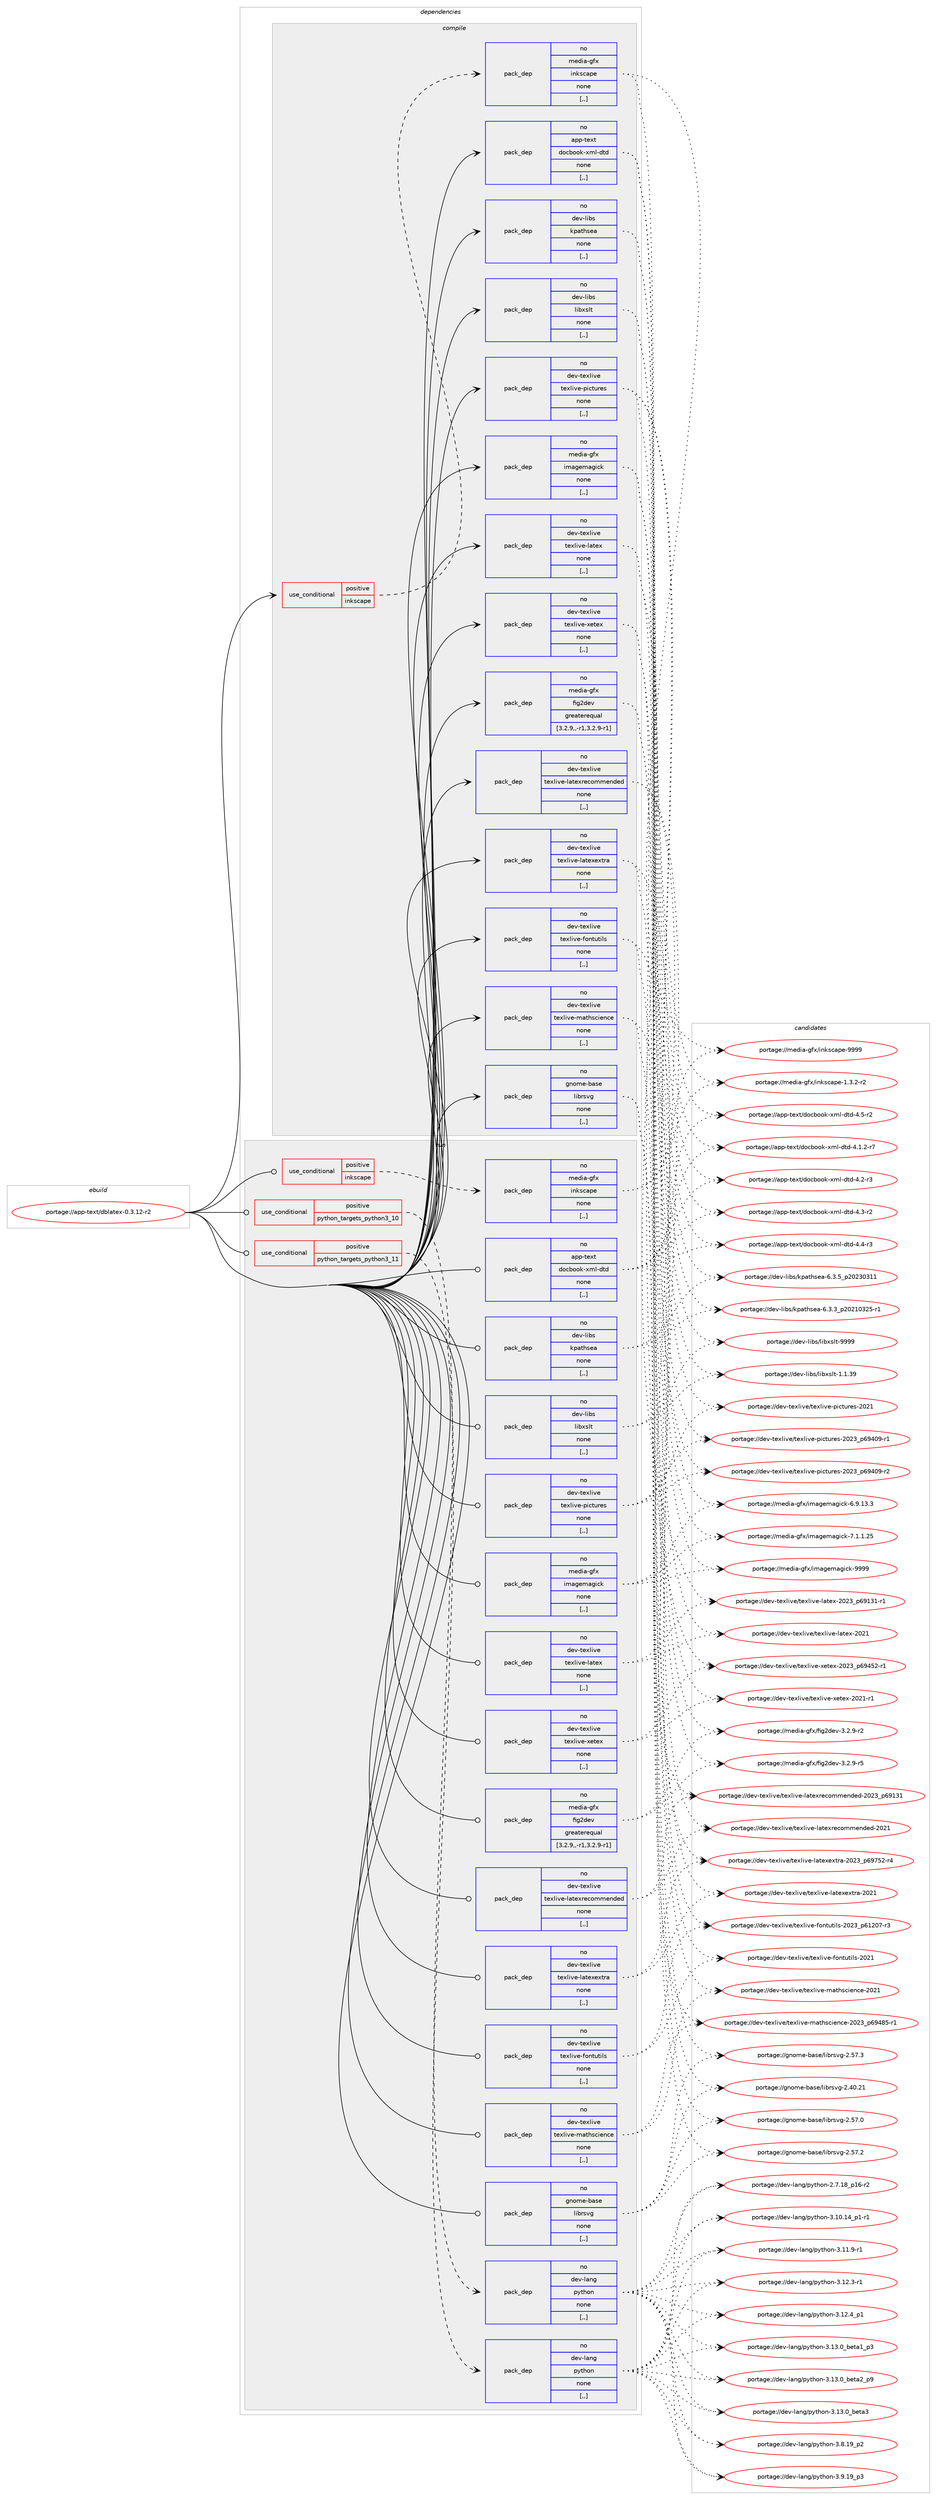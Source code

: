 digraph prolog {

# *************
# Graph options
# *************

newrank=true;
concentrate=true;
compound=true;
graph [rankdir=LR,fontname=Helvetica,fontsize=10,ranksep=1.5];#, ranksep=2.5, nodesep=0.2];
edge  [arrowhead=vee];
node  [fontname=Helvetica,fontsize=10];

# **********
# The ebuild
# **********

subgraph cluster_leftcol {
color=gray;
rank=same;
label=<<i>ebuild</i>>;
id [label="portage://app-text/dblatex-0.3.12-r2", color=red, width=4, href="../app-text/dblatex-0.3.12-r2.svg"];
}

# ****************
# The dependencies
# ****************

subgraph cluster_midcol {
color=gray;
label=<<i>dependencies</i>>;
subgraph cluster_compile {
fillcolor="#eeeeee";
style=filled;
label=<<i>compile</i>>;
subgraph cond14492 {
dependency53192 [label=<<TABLE BORDER="0" CELLBORDER="1" CELLSPACING="0" CELLPADDING="4"><TR><TD ROWSPAN="3" CELLPADDING="10">use_conditional</TD></TR><TR><TD>positive</TD></TR><TR><TD>inkscape</TD></TR></TABLE>>, shape=none, color=red];
subgraph pack38233 {
dependency53193 [label=<<TABLE BORDER="0" CELLBORDER="1" CELLSPACING="0" CELLPADDING="4" WIDTH="220"><TR><TD ROWSPAN="6" CELLPADDING="30">pack_dep</TD></TR><TR><TD WIDTH="110">no</TD></TR><TR><TD>media-gfx</TD></TR><TR><TD>inkscape</TD></TR><TR><TD>none</TD></TR><TR><TD>[,,]</TD></TR></TABLE>>, shape=none, color=blue];
}
dependency53192:e -> dependency53193:w [weight=20,style="dashed",arrowhead="vee"];
}
id:e -> dependency53192:w [weight=20,style="solid",arrowhead="vee"];
subgraph pack38234 {
dependency53194 [label=<<TABLE BORDER="0" CELLBORDER="1" CELLSPACING="0" CELLPADDING="4" WIDTH="220"><TR><TD ROWSPAN="6" CELLPADDING="30">pack_dep</TD></TR><TR><TD WIDTH="110">no</TD></TR><TR><TD>app-text</TD></TR><TR><TD>docbook-xml-dtd</TD></TR><TR><TD>none</TD></TR><TR><TD>[,,]</TD></TR></TABLE>>, shape=none, color=blue];
}
id:e -> dependency53194:w [weight=20,style="solid",arrowhead="vee"];
subgraph pack38235 {
dependency53195 [label=<<TABLE BORDER="0" CELLBORDER="1" CELLSPACING="0" CELLPADDING="4" WIDTH="220"><TR><TD ROWSPAN="6" CELLPADDING="30">pack_dep</TD></TR><TR><TD WIDTH="110">no</TD></TR><TR><TD>dev-libs</TD></TR><TR><TD>kpathsea</TD></TR><TR><TD>none</TD></TR><TR><TD>[,,]</TD></TR></TABLE>>, shape=none, color=blue];
}
id:e -> dependency53195:w [weight=20,style="solid",arrowhead="vee"];
subgraph pack38236 {
dependency53196 [label=<<TABLE BORDER="0" CELLBORDER="1" CELLSPACING="0" CELLPADDING="4" WIDTH="220"><TR><TD ROWSPAN="6" CELLPADDING="30">pack_dep</TD></TR><TR><TD WIDTH="110">no</TD></TR><TR><TD>dev-libs</TD></TR><TR><TD>libxslt</TD></TR><TR><TD>none</TD></TR><TR><TD>[,,]</TD></TR></TABLE>>, shape=none, color=blue];
}
id:e -> dependency53196:w [weight=20,style="solid",arrowhead="vee"];
subgraph pack38237 {
dependency53197 [label=<<TABLE BORDER="0" CELLBORDER="1" CELLSPACING="0" CELLPADDING="4" WIDTH="220"><TR><TD ROWSPAN="6" CELLPADDING="30">pack_dep</TD></TR><TR><TD WIDTH="110">no</TD></TR><TR><TD>dev-texlive</TD></TR><TR><TD>texlive-fontutils</TD></TR><TR><TD>none</TD></TR><TR><TD>[,,]</TD></TR></TABLE>>, shape=none, color=blue];
}
id:e -> dependency53197:w [weight=20,style="solid",arrowhead="vee"];
subgraph pack38238 {
dependency53198 [label=<<TABLE BORDER="0" CELLBORDER="1" CELLSPACING="0" CELLPADDING="4" WIDTH="220"><TR><TD ROWSPAN="6" CELLPADDING="30">pack_dep</TD></TR><TR><TD WIDTH="110">no</TD></TR><TR><TD>dev-texlive</TD></TR><TR><TD>texlive-latex</TD></TR><TR><TD>none</TD></TR><TR><TD>[,,]</TD></TR></TABLE>>, shape=none, color=blue];
}
id:e -> dependency53198:w [weight=20,style="solid",arrowhead="vee"];
subgraph pack38239 {
dependency53199 [label=<<TABLE BORDER="0" CELLBORDER="1" CELLSPACING="0" CELLPADDING="4" WIDTH="220"><TR><TD ROWSPAN="6" CELLPADDING="30">pack_dep</TD></TR><TR><TD WIDTH="110">no</TD></TR><TR><TD>dev-texlive</TD></TR><TR><TD>texlive-latexextra</TD></TR><TR><TD>none</TD></TR><TR><TD>[,,]</TD></TR></TABLE>>, shape=none, color=blue];
}
id:e -> dependency53199:w [weight=20,style="solid",arrowhead="vee"];
subgraph pack38240 {
dependency53200 [label=<<TABLE BORDER="0" CELLBORDER="1" CELLSPACING="0" CELLPADDING="4" WIDTH="220"><TR><TD ROWSPAN="6" CELLPADDING="30">pack_dep</TD></TR><TR><TD WIDTH="110">no</TD></TR><TR><TD>dev-texlive</TD></TR><TR><TD>texlive-latexrecommended</TD></TR><TR><TD>none</TD></TR><TR><TD>[,,]</TD></TR></TABLE>>, shape=none, color=blue];
}
id:e -> dependency53200:w [weight=20,style="solid",arrowhead="vee"];
subgraph pack38241 {
dependency53201 [label=<<TABLE BORDER="0" CELLBORDER="1" CELLSPACING="0" CELLPADDING="4" WIDTH="220"><TR><TD ROWSPAN="6" CELLPADDING="30">pack_dep</TD></TR><TR><TD WIDTH="110">no</TD></TR><TR><TD>dev-texlive</TD></TR><TR><TD>texlive-mathscience</TD></TR><TR><TD>none</TD></TR><TR><TD>[,,]</TD></TR></TABLE>>, shape=none, color=blue];
}
id:e -> dependency53201:w [weight=20,style="solid",arrowhead="vee"];
subgraph pack38242 {
dependency53202 [label=<<TABLE BORDER="0" CELLBORDER="1" CELLSPACING="0" CELLPADDING="4" WIDTH="220"><TR><TD ROWSPAN="6" CELLPADDING="30">pack_dep</TD></TR><TR><TD WIDTH="110">no</TD></TR><TR><TD>dev-texlive</TD></TR><TR><TD>texlive-pictures</TD></TR><TR><TD>none</TD></TR><TR><TD>[,,]</TD></TR></TABLE>>, shape=none, color=blue];
}
id:e -> dependency53202:w [weight=20,style="solid",arrowhead="vee"];
subgraph pack38243 {
dependency53203 [label=<<TABLE BORDER="0" CELLBORDER="1" CELLSPACING="0" CELLPADDING="4" WIDTH="220"><TR><TD ROWSPAN="6" CELLPADDING="30">pack_dep</TD></TR><TR><TD WIDTH="110">no</TD></TR><TR><TD>dev-texlive</TD></TR><TR><TD>texlive-xetex</TD></TR><TR><TD>none</TD></TR><TR><TD>[,,]</TD></TR></TABLE>>, shape=none, color=blue];
}
id:e -> dependency53203:w [weight=20,style="solid",arrowhead="vee"];
subgraph pack38244 {
dependency53204 [label=<<TABLE BORDER="0" CELLBORDER="1" CELLSPACING="0" CELLPADDING="4" WIDTH="220"><TR><TD ROWSPAN="6" CELLPADDING="30">pack_dep</TD></TR><TR><TD WIDTH="110">no</TD></TR><TR><TD>gnome-base</TD></TR><TR><TD>librsvg</TD></TR><TR><TD>none</TD></TR><TR><TD>[,,]</TD></TR></TABLE>>, shape=none, color=blue];
}
id:e -> dependency53204:w [weight=20,style="solid",arrowhead="vee"];
subgraph pack38245 {
dependency53205 [label=<<TABLE BORDER="0" CELLBORDER="1" CELLSPACING="0" CELLPADDING="4" WIDTH="220"><TR><TD ROWSPAN="6" CELLPADDING="30">pack_dep</TD></TR><TR><TD WIDTH="110">no</TD></TR><TR><TD>media-gfx</TD></TR><TR><TD>fig2dev</TD></TR><TR><TD>greaterequal</TD></TR><TR><TD>[3.2.9,,-r1,3.2.9-r1]</TD></TR></TABLE>>, shape=none, color=blue];
}
id:e -> dependency53205:w [weight=20,style="solid",arrowhead="vee"];
subgraph pack38246 {
dependency53206 [label=<<TABLE BORDER="0" CELLBORDER="1" CELLSPACING="0" CELLPADDING="4" WIDTH="220"><TR><TD ROWSPAN="6" CELLPADDING="30">pack_dep</TD></TR><TR><TD WIDTH="110">no</TD></TR><TR><TD>media-gfx</TD></TR><TR><TD>imagemagick</TD></TR><TR><TD>none</TD></TR><TR><TD>[,,]</TD></TR></TABLE>>, shape=none, color=blue];
}
id:e -> dependency53206:w [weight=20,style="solid",arrowhead="vee"];
}
subgraph cluster_compileandrun {
fillcolor="#eeeeee";
style=filled;
label=<<i>compile and run</i>>;
}
subgraph cluster_run {
fillcolor="#eeeeee";
style=filled;
label=<<i>run</i>>;
subgraph cond14493 {
dependency53207 [label=<<TABLE BORDER="0" CELLBORDER="1" CELLSPACING="0" CELLPADDING="4"><TR><TD ROWSPAN="3" CELLPADDING="10">use_conditional</TD></TR><TR><TD>positive</TD></TR><TR><TD>inkscape</TD></TR></TABLE>>, shape=none, color=red];
subgraph pack38247 {
dependency53208 [label=<<TABLE BORDER="0" CELLBORDER="1" CELLSPACING="0" CELLPADDING="4" WIDTH="220"><TR><TD ROWSPAN="6" CELLPADDING="30">pack_dep</TD></TR><TR><TD WIDTH="110">no</TD></TR><TR><TD>media-gfx</TD></TR><TR><TD>inkscape</TD></TR><TR><TD>none</TD></TR><TR><TD>[,,]</TD></TR></TABLE>>, shape=none, color=blue];
}
dependency53207:e -> dependency53208:w [weight=20,style="dashed",arrowhead="vee"];
}
id:e -> dependency53207:w [weight=20,style="solid",arrowhead="odot"];
subgraph cond14494 {
dependency53209 [label=<<TABLE BORDER="0" CELLBORDER="1" CELLSPACING="0" CELLPADDING="4"><TR><TD ROWSPAN="3" CELLPADDING="10">use_conditional</TD></TR><TR><TD>positive</TD></TR><TR><TD>python_targets_python3_10</TD></TR></TABLE>>, shape=none, color=red];
subgraph pack38248 {
dependency53210 [label=<<TABLE BORDER="0" CELLBORDER="1" CELLSPACING="0" CELLPADDING="4" WIDTH="220"><TR><TD ROWSPAN="6" CELLPADDING="30">pack_dep</TD></TR><TR><TD WIDTH="110">no</TD></TR><TR><TD>dev-lang</TD></TR><TR><TD>python</TD></TR><TR><TD>none</TD></TR><TR><TD>[,,]</TD></TR></TABLE>>, shape=none, color=blue];
}
dependency53209:e -> dependency53210:w [weight=20,style="dashed",arrowhead="vee"];
}
id:e -> dependency53209:w [weight=20,style="solid",arrowhead="odot"];
subgraph cond14495 {
dependency53211 [label=<<TABLE BORDER="0" CELLBORDER="1" CELLSPACING="0" CELLPADDING="4"><TR><TD ROWSPAN="3" CELLPADDING="10">use_conditional</TD></TR><TR><TD>positive</TD></TR><TR><TD>python_targets_python3_11</TD></TR></TABLE>>, shape=none, color=red];
subgraph pack38249 {
dependency53212 [label=<<TABLE BORDER="0" CELLBORDER="1" CELLSPACING="0" CELLPADDING="4" WIDTH="220"><TR><TD ROWSPAN="6" CELLPADDING="30">pack_dep</TD></TR><TR><TD WIDTH="110">no</TD></TR><TR><TD>dev-lang</TD></TR><TR><TD>python</TD></TR><TR><TD>none</TD></TR><TR><TD>[,,]</TD></TR></TABLE>>, shape=none, color=blue];
}
dependency53211:e -> dependency53212:w [weight=20,style="dashed",arrowhead="vee"];
}
id:e -> dependency53211:w [weight=20,style="solid",arrowhead="odot"];
subgraph pack38250 {
dependency53213 [label=<<TABLE BORDER="0" CELLBORDER="1" CELLSPACING="0" CELLPADDING="4" WIDTH="220"><TR><TD ROWSPAN="6" CELLPADDING="30">pack_dep</TD></TR><TR><TD WIDTH="110">no</TD></TR><TR><TD>app-text</TD></TR><TR><TD>docbook-xml-dtd</TD></TR><TR><TD>none</TD></TR><TR><TD>[,,]</TD></TR></TABLE>>, shape=none, color=blue];
}
id:e -> dependency53213:w [weight=20,style="solid",arrowhead="odot"];
subgraph pack38251 {
dependency53214 [label=<<TABLE BORDER="0" CELLBORDER="1" CELLSPACING="0" CELLPADDING="4" WIDTH="220"><TR><TD ROWSPAN="6" CELLPADDING="30">pack_dep</TD></TR><TR><TD WIDTH="110">no</TD></TR><TR><TD>dev-libs</TD></TR><TR><TD>kpathsea</TD></TR><TR><TD>none</TD></TR><TR><TD>[,,]</TD></TR></TABLE>>, shape=none, color=blue];
}
id:e -> dependency53214:w [weight=20,style="solid",arrowhead="odot"];
subgraph pack38252 {
dependency53215 [label=<<TABLE BORDER="0" CELLBORDER="1" CELLSPACING="0" CELLPADDING="4" WIDTH="220"><TR><TD ROWSPAN="6" CELLPADDING="30">pack_dep</TD></TR><TR><TD WIDTH="110">no</TD></TR><TR><TD>dev-libs</TD></TR><TR><TD>libxslt</TD></TR><TR><TD>none</TD></TR><TR><TD>[,,]</TD></TR></TABLE>>, shape=none, color=blue];
}
id:e -> dependency53215:w [weight=20,style="solid",arrowhead="odot"];
subgraph pack38253 {
dependency53216 [label=<<TABLE BORDER="0" CELLBORDER="1" CELLSPACING="0" CELLPADDING="4" WIDTH="220"><TR><TD ROWSPAN="6" CELLPADDING="30">pack_dep</TD></TR><TR><TD WIDTH="110">no</TD></TR><TR><TD>dev-texlive</TD></TR><TR><TD>texlive-fontutils</TD></TR><TR><TD>none</TD></TR><TR><TD>[,,]</TD></TR></TABLE>>, shape=none, color=blue];
}
id:e -> dependency53216:w [weight=20,style="solid",arrowhead="odot"];
subgraph pack38254 {
dependency53217 [label=<<TABLE BORDER="0" CELLBORDER="1" CELLSPACING="0" CELLPADDING="4" WIDTH="220"><TR><TD ROWSPAN="6" CELLPADDING="30">pack_dep</TD></TR><TR><TD WIDTH="110">no</TD></TR><TR><TD>dev-texlive</TD></TR><TR><TD>texlive-latex</TD></TR><TR><TD>none</TD></TR><TR><TD>[,,]</TD></TR></TABLE>>, shape=none, color=blue];
}
id:e -> dependency53217:w [weight=20,style="solid",arrowhead="odot"];
subgraph pack38255 {
dependency53218 [label=<<TABLE BORDER="0" CELLBORDER="1" CELLSPACING="0" CELLPADDING="4" WIDTH="220"><TR><TD ROWSPAN="6" CELLPADDING="30">pack_dep</TD></TR><TR><TD WIDTH="110">no</TD></TR><TR><TD>dev-texlive</TD></TR><TR><TD>texlive-latexextra</TD></TR><TR><TD>none</TD></TR><TR><TD>[,,]</TD></TR></TABLE>>, shape=none, color=blue];
}
id:e -> dependency53218:w [weight=20,style="solid",arrowhead="odot"];
subgraph pack38256 {
dependency53219 [label=<<TABLE BORDER="0" CELLBORDER="1" CELLSPACING="0" CELLPADDING="4" WIDTH="220"><TR><TD ROWSPAN="6" CELLPADDING="30">pack_dep</TD></TR><TR><TD WIDTH="110">no</TD></TR><TR><TD>dev-texlive</TD></TR><TR><TD>texlive-latexrecommended</TD></TR><TR><TD>none</TD></TR><TR><TD>[,,]</TD></TR></TABLE>>, shape=none, color=blue];
}
id:e -> dependency53219:w [weight=20,style="solid",arrowhead="odot"];
subgraph pack38257 {
dependency53220 [label=<<TABLE BORDER="0" CELLBORDER="1" CELLSPACING="0" CELLPADDING="4" WIDTH="220"><TR><TD ROWSPAN="6" CELLPADDING="30">pack_dep</TD></TR><TR><TD WIDTH="110">no</TD></TR><TR><TD>dev-texlive</TD></TR><TR><TD>texlive-mathscience</TD></TR><TR><TD>none</TD></TR><TR><TD>[,,]</TD></TR></TABLE>>, shape=none, color=blue];
}
id:e -> dependency53220:w [weight=20,style="solid",arrowhead="odot"];
subgraph pack38258 {
dependency53221 [label=<<TABLE BORDER="0" CELLBORDER="1" CELLSPACING="0" CELLPADDING="4" WIDTH="220"><TR><TD ROWSPAN="6" CELLPADDING="30">pack_dep</TD></TR><TR><TD WIDTH="110">no</TD></TR><TR><TD>dev-texlive</TD></TR><TR><TD>texlive-pictures</TD></TR><TR><TD>none</TD></TR><TR><TD>[,,]</TD></TR></TABLE>>, shape=none, color=blue];
}
id:e -> dependency53221:w [weight=20,style="solid",arrowhead="odot"];
subgraph pack38259 {
dependency53222 [label=<<TABLE BORDER="0" CELLBORDER="1" CELLSPACING="0" CELLPADDING="4" WIDTH="220"><TR><TD ROWSPAN="6" CELLPADDING="30">pack_dep</TD></TR><TR><TD WIDTH="110">no</TD></TR><TR><TD>dev-texlive</TD></TR><TR><TD>texlive-xetex</TD></TR><TR><TD>none</TD></TR><TR><TD>[,,]</TD></TR></TABLE>>, shape=none, color=blue];
}
id:e -> dependency53222:w [weight=20,style="solid",arrowhead="odot"];
subgraph pack38260 {
dependency53223 [label=<<TABLE BORDER="0" CELLBORDER="1" CELLSPACING="0" CELLPADDING="4" WIDTH="220"><TR><TD ROWSPAN="6" CELLPADDING="30">pack_dep</TD></TR><TR><TD WIDTH="110">no</TD></TR><TR><TD>gnome-base</TD></TR><TR><TD>librsvg</TD></TR><TR><TD>none</TD></TR><TR><TD>[,,]</TD></TR></TABLE>>, shape=none, color=blue];
}
id:e -> dependency53223:w [weight=20,style="solid",arrowhead="odot"];
subgraph pack38261 {
dependency53224 [label=<<TABLE BORDER="0" CELLBORDER="1" CELLSPACING="0" CELLPADDING="4" WIDTH="220"><TR><TD ROWSPAN="6" CELLPADDING="30">pack_dep</TD></TR><TR><TD WIDTH="110">no</TD></TR><TR><TD>media-gfx</TD></TR><TR><TD>fig2dev</TD></TR><TR><TD>greaterequal</TD></TR><TR><TD>[3.2.9,,-r1,3.2.9-r1]</TD></TR></TABLE>>, shape=none, color=blue];
}
id:e -> dependency53224:w [weight=20,style="solid",arrowhead="odot"];
subgraph pack38262 {
dependency53225 [label=<<TABLE BORDER="0" CELLBORDER="1" CELLSPACING="0" CELLPADDING="4" WIDTH="220"><TR><TD ROWSPAN="6" CELLPADDING="30">pack_dep</TD></TR><TR><TD WIDTH="110">no</TD></TR><TR><TD>media-gfx</TD></TR><TR><TD>imagemagick</TD></TR><TR><TD>none</TD></TR><TR><TD>[,,]</TD></TR></TABLE>>, shape=none, color=blue];
}
id:e -> dependency53225:w [weight=20,style="solid",arrowhead="odot"];
}
}

# **************
# The candidates
# **************

subgraph cluster_choices {
rank=same;
color=gray;
label=<<i>candidates</i>>;

subgraph choice38233 {
color=black;
nodesep=1;
choice10910110010597451031021204710511010711599971121014549465146504511450 [label="portage://media-gfx/inkscape-1.3.2-r2", color=red, width=4,href="../media-gfx/inkscape-1.3.2-r2.svg"];
choice10910110010597451031021204710511010711599971121014557575757 [label="portage://media-gfx/inkscape-9999", color=red, width=4,href="../media-gfx/inkscape-9999.svg"];
dependency53193:e -> choice10910110010597451031021204710511010711599971121014549465146504511450:w [style=dotted,weight="100"];
dependency53193:e -> choice10910110010597451031021204710511010711599971121014557575757:w [style=dotted,weight="100"];
}
subgraph choice38234 {
color=black;
nodesep=1;
choice971121124511610112011647100111999811111110745120109108451001161004552464946504511455 [label="portage://app-text/docbook-xml-dtd-4.1.2-r7", color=red, width=4,href="../app-text/docbook-xml-dtd-4.1.2-r7.svg"];
choice97112112451161011201164710011199981111111074512010910845100116100455246504511451 [label="portage://app-text/docbook-xml-dtd-4.2-r3", color=red, width=4,href="../app-text/docbook-xml-dtd-4.2-r3.svg"];
choice97112112451161011201164710011199981111111074512010910845100116100455246514511450 [label="portage://app-text/docbook-xml-dtd-4.3-r2", color=red, width=4,href="../app-text/docbook-xml-dtd-4.3-r2.svg"];
choice97112112451161011201164710011199981111111074512010910845100116100455246524511451 [label="portage://app-text/docbook-xml-dtd-4.4-r3", color=red, width=4,href="../app-text/docbook-xml-dtd-4.4-r3.svg"];
choice97112112451161011201164710011199981111111074512010910845100116100455246534511450 [label="portage://app-text/docbook-xml-dtd-4.5-r2", color=red, width=4,href="../app-text/docbook-xml-dtd-4.5-r2.svg"];
dependency53194:e -> choice971121124511610112011647100111999811111110745120109108451001161004552464946504511455:w [style=dotted,weight="100"];
dependency53194:e -> choice97112112451161011201164710011199981111111074512010910845100116100455246504511451:w [style=dotted,weight="100"];
dependency53194:e -> choice97112112451161011201164710011199981111111074512010910845100116100455246514511450:w [style=dotted,weight="100"];
dependency53194:e -> choice97112112451161011201164710011199981111111074512010910845100116100455246524511451:w [style=dotted,weight="100"];
dependency53194:e -> choice97112112451161011201164710011199981111111074512010910845100116100455246534511450:w [style=dotted,weight="100"];
}
subgraph choice38235 {
color=black;
nodesep=1;
choice10010111845108105981154710711297116104115101974554465146519511250485049485150534511449 [label="portage://dev-libs/kpathsea-6.3.3_p20210325-r1", color=red, width=4,href="../dev-libs/kpathsea-6.3.3_p20210325-r1.svg"];
choice1001011184510810598115471071129711610411510197455446514653951125048505148514949 [label="portage://dev-libs/kpathsea-6.3.5_p20230311", color=red, width=4,href="../dev-libs/kpathsea-6.3.5_p20230311.svg"];
dependency53195:e -> choice10010111845108105981154710711297116104115101974554465146519511250485049485150534511449:w [style=dotted,weight="100"];
dependency53195:e -> choice1001011184510810598115471071129711610411510197455446514653951125048505148514949:w [style=dotted,weight="100"];
}
subgraph choice38236 {
color=black;
nodesep=1;
choice1001011184510810598115471081059812011510811645494649465157 [label="portage://dev-libs/libxslt-1.1.39", color=red, width=4,href="../dev-libs/libxslt-1.1.39.svg"];
choice100101118451081059811547108105981201151081164557575757 [label="portage://dev-libs/libxslt-9999", color=red, width=4,href="../dev-libs/libxslt-9999.svg"];
dependency53196:e -> choice1001011184510810598115471081059812011510811645494649465157:w [style=dotted,weight="100"];
dependency53196:e -> choice100101118451081059811547108105981201151081164557575757:w [style=dotted,weight="100"];
}
subgraph choice38237 {
color=black;
nodesep=1;
choice1001011184511610112010810511810147116101120108105118101451021111101161171161051081154550485049 [label="portage://dev-texlive/texlive-fontutils-2021", color=red, width=4,href="../dev-texlive/texlive-fontutils-2021.svg"];
choice10010111845116101120108105118101471161011201081051181014510211111011611711610510811545504850519511254495048554511451 [label="portage://dev-texlive/texlive-fontutils-2023_p61207-r3", color=red, width=4,href="../dev-texlive/texlive-fontutils-2023_p61207-r3.svg"];
dependency53197:e -> choice1001011184511610112010810511810147116101120108105118101451021111101161171161051081154550485049:w [style=dotted,weight="100"];
dependency53197:e -> choice10010111845116101120108105118101471161011201081051181014510211111011611711610510811545504850519511254495048554511451:w [style=dotted,weight="100"];
}
subgraph choice38238 {
color=black;
nodesep=1;
choice100101118451161011201081051181014711610112010810511810145108971161011204550485049 [label="portage://dev-texlive/texlive-latex-2021", color=red, width=4,href="../dev-texlive/texlive-latex-2021.svg"];
choice1001011184511610112010810511810147116101120108105118101451089711610112045504850519511254574951494511449 [label="portage://dev-texlive/texlive-latex-2023_p69131-r1", color=red, width=4,href="../dev-texlive/texlive-latex-2023_p69131-r1.svg"];
dependency53198:e -> choice100101118451161011201081051181014711610112010810511810145108971161011204550485049:w [style=dotted,weight="100"];
dependency53198:e -> choice1001011184511610112010810511810147116101120108105118101451089711610112045504850519511254574951494511449:w [style=dotted,weight="100"];
}
subgraph choice38239 {
color=black;
nodesep=1;
choice10010111845116101120108105118101471161011201081051181014510897116101120101120116114974550485049 [label="portage://dev-texlive/texlive-latexextra-2021", color=red, width=4,href="../dev-texlive/texlive-latexextra-2021.svg"];
choice100101118451161011201081051181014711610112010810511810145108971161011201011201161149745504850519511254575553504511452 [label="portage://dev-texlive/texlive-latexextra-2023_p69752-r4", color=red, width=4,href="../dev-texlive/texlive-latexextra-2023_p69752-r4.svg"];
dependency53199:e -> choice10010111845116101120108105118101471161011201081051181014510897116101120101120116114974550485049:w [style=dotted,weight="100"];
dependency53199:e -> choice100101118451161011201081051181014711610112010810511810145108971161011201011201161149745504850519511254575553504511452:w [style=dotted,weight="100"];
}
subgraph choice38240 {
color=black;
nodesep=1;
choice10010111845116101120108105118101471161011201081051181014510897116101120114101991111091091011101001011004550485049 [label="portage://dev-texlive/texlive-latexrecommended-2021", color=red, width=4,href="../dev-texlive/texlive-latexrecommended-2021.svg"];
choice10010111845116101120108105118101471161011201081051181014510897116101120114101991111091091011101001011004550485051951125457495149 [label="portage://dev-texlive/texlive-latexrecommended-2023_p69131", color=red, width=4,href="../dev-texlive/texlive-latexrecommended-2023_p69131.svg"];
dependency53200:e -> choice10010111845116101120108105118101471161011201081051181014510897116101120114101991111091091011101001011004550485049:w [style=dotted,weight="100"];
dependency53200:e -> choice10010111845116101120108105118101471161011201081051181014510897116101120114101991111091091011101001011004550485051951125457495149:w [style=dotted,weight="100"];
}
subgraph choice38241 {
color=black;
nodesep=1;
choice1001011184511610112010810511810147116101120108105118101451099711610411599105101110991014550485049 [label="portage://dev-texlive/texlive-mathscience-2021", color=red, width=4,href="../dev-texlive/texlive-mathscience-2021.svg"];
choice10010111845116101120108105118101471161011201081051181014510997116104115991051011109910145504850519511254575256534511449 [label="portage://dev-texlive/texlive-mathscience-2023_p69485-r1", color=red, width=4,href="../dev-texlive/texlive-mathscience-2023_p69485-r1.svg"];
dependency53201:e -> choice1001011184511610112010810511810147116101120108105118101451099711610411599105101110991014550485049:w [style=dotted,weight="100"];
dependency53201:e -> choice10010111845116101120108105118101471161011201081051181014510997116104115991051011109910145504850519511254575256534511449:w [style=dotted,weight="100"];
}
subgraph choice38242 {
color=black;
nodesep=1;
choice100101118451161011201081051181014711610112010810511810145112105991161171141011154550485049 [label="portage://dev-texlive/texlive-pictures-2021", color=red, width=4,href="../dev-texlive/texlive-pictures-2021.svg"];
choice1001011184511610112010810511810147116101120108105118101451121059911611711410111545504850519511254575248574511449 [label="portage://dev-texlive/texlive-pictures-2023_p69409-r1", color=red, width=4,href="../dev-texlive/texlive-pictures-2023_p69409-r1.svg"];
choice1001011184511610112010810511810147116101120108105118101451121059911611711410111545504850519511254575248574511450 [label="portage://dev-texlive/texlive-pictures-2023_p69409-r2", color=red, width=4,href="../dev-texlive/texlive-pictures-2023_p69409-r2.svg"];
dependency53202:e -> choice100101118451161011201081051181014711610112010810511810145112105991161171141011154550485049:w [style=dotted,weight="100"];
dependency53202:e -> choice1001011184511610112010810511810147116101120108105118101451121059911611711410111545504850519511254575248574511449:w [style=dotted,weight="100"];
dependency53202:e -> choice1001011184511610112010810511810147116101120108105118101451121059911611711410111545504850519511254575248574511450:w [style=dotted,weight="100"];
}
subgraph choice38243 {
color=black;
nodesep=1;
choice10010111845116101120108105118101471161011201081051181014512010111610112045504850494511449 [label="portage://dev-texlive/texlive-xetex-2021-r1", color=red, width=4,href="../dev-texlive/texlive-xetex-2021-r1.svg"];
choice10010111845116101120108105118101471161011201081051181014512010111610112045504850519511254575253504511449 [label="portage://dev-texlive/texlive-xetex-2023_p69452-r1", color=red, width=4,href="../dev-texlive/texlive-xetex-2023_p69452-r1.svg"];
dependency53203:e -> choice10010111845116101120108105118101471161011201081051181014512010111610112045504850494511449:w [style=dotted,weight="100"];
dependency53203:e -> choice10010111845116101120108105118101471161011201081051181014512010111610112045504850519511254575253504511449:w [style=dotted,weight="100"];
}
subgraph choice38244 {
color=black;
nodesep=1;
choice10311011110910145989711510147108105981141151181034550465248465049 [label="portage://gnome-base/librsvg-2.40.21", color=red, width=4,href="../gnome-base/librsvg-2.40.21.svg"];
choice103110111109101459897115101471081059811411511810345504653554648 [label="portage://gnome-base/librsvg-2.57.0", color=red, width=4,href="../gnome-base/librsvg-2.57.0.svg"];
choice103110111109101459897115101471081059811411511810345504653554650 [label="portage://gnome-base/librsvg-2.57.2", color=red, width=4,href="../gnome-base/librsvg-2.57.2.svg"];
choice103110111109101459897115101471081059811411511810345504653554651 [label="portage://gnome-base/librsvg-2.57.3", color=red, width=4,href="../gnome-base/librsvg-2.57.3.svg"];
dependency53204:e -> choice10311011110910145989711510147108105981141151181034550465248465049:w [style=dotted,weight="100"];
dependency53204:e -> choice103110111109101459897115101471081059811411511810345504653554648:w [style=dotted,weight="100"];
dependency53204:e -> choice103110111109101459897115101471081059811411511810345504653554650:w [style=dotted,weight="100"];
dependency53204:e -> choice103110111109101459897115101471081059811411511810345504653554651:w [style=dotted,weight="100"];
}
subgraph choice38245 {
color=black;
nodesep=1;
choice109101100105974510310212047102105103501001011184551465046574511450 [label="portage://media-gfx/fig2dev-3.2.9-r2", color=red, width=4,href="../media-gfx/fig2dev-3.2.9-r2.svg"];
choice109101100105974510310212047102105103501001011184551465046574511453 [label="portage://media-gfx/fig2dev-3.2.9-r5", color=red, width=4,href="../media-gfx/fig2dev-3.2.9-r5.svg"];
dependency53205:e -> choice109101100105974510310212047102105103501001011184551465046574511450:w [style=dotted,weight="100"];
dependency53205:e -> choice109101100105974510310212047102105103501001011184551465046574511453:w [style=dotted,weight="100"];
}
subgraph choice38246 {
color=black;
nodesep=1;
choice109101100105974510310212047105109971031011099710310599107455446574649514651 [label="portage://media-gfx/imagemagick-6.9.13.3", color=red, width=4,href="../media-gfx/imagemagick-6.9.13.3.svg"];
choice109101100105974510310212047105109971031011099710310599107455546494649465053 [label="portage://media-gfx/imagemagick-7.1.1.25", color=red, width=4,href="../media-gfx/imagemagick-7.1.1.25.svg"];
choice1091011001059745103102120471051099710310110997103105991074557575757 [label="portage://media-gfx/imagemagick-9999", color=red, width=4,href="../media-gfx/imagemagick-9999.svg"];
dependency53206:e -> choice109101100105974510310212047105109971031011099710310599107455446574649514651:w [style=dotted,weight="100"];
dependency53206:e -> choice109101100105974510310212047105109971031011099710310599107455546494649465053:w [style=dotted,weight="100"];
dependency53206:e -> choice1091011001059745103102120471051099710310110997103105991074557575757:w [style=dotted,weight="100"];
}
subgraph choice38247 {
color=black;
nodesep=1;
choice10910110010597451031021204710511010711599971121014549465146504511450 [label="portage://media-gfx/inkscape-1.3.2-r2", color=red, width=4,href="../media-gfx/inkscape-1.3.2-r2.svg"];
choice10910110010597451031021204710511010711599971121014557575757 [label="portage://media-gfx/inkscape-9999", color=red, width=4,href="../media-gfx/inkscape-9999.svg"];
dependency53208:e -> choice10910110010597451031021204710511010711599971121014549465146504511450:w [style=dotted,weight="100"];
dependency53208:e -> choice10910110010597451031021204710511010711599971121014557575757:w [style=dotted,weight="100"];
}
subgraph choice38248 {
color=black;
nodesep=1;
choice100101118451089711010347112121116104111110455046554649569511249544511450 [label="portage://dev-lang/python-2.7.18_p16-r2", color=red, width=4,href="../dev-lang/python-2.7.18_p16-r2.svg"];
choice100101118451089711010347112121116104111110455146494846495295112494511449 [label="portage://dev-lang/python-3.10.14_p1-r1", color=red, width=4,href="../dev-lang/python-3.10.14_p1-r1.svg"];
choice100101118451089711010347112121116104111110455146494946574511449 [label="portage://dev-lang/python-3.11.9-r1", color=red, width=4,href="../dev-lang/python-3.11.9-r1.svg"];
choice100101118451089711010347112121116104111110455146495046514511449 [label="portage://dev-lang/python-3.12.3-r1", color=red, width=4,href="../dev-lang/python-3.12.3-r1.svg"];
choice100101118451089711010347112121116104111110455146495046529511249 [label="portage://dev-lang/python-3.12.4_p1", color=red, width=4,href="../dev-lang/python-3.12.4_p1.svg"];
choice10010111845108971101034711212111610411111045514649514648959810111697499511251 [label="portage://dev-lang/python-3.13.0_beta1_p3", color=red, width=4,href="../dev-lang/python-3.13.0_beta1_p3.svg"];
choice10010111845108971101034711212111610411111045514649514648959810111697509511257 [label="portage://dev-lang/python-3.13.0_beta2_p9", color=red, width=4,href="../dev-lang/python-3.13.0_beta2_p9.svg"];
choice1001011184510897110103471121211161041111104551464951464895981011169751 [label="portage://dev-lang/python-3.13.0_beta3", color=red, width=4,href="../dev-lang/python-3.13.0_beta3.svg"];
choice100101118451089711010347112121116104111110455146564649579511250 [label="portage://dev-lang/python-3.8.19_p2", color=red, width=4,href="../dev-lang/python-3.8.19_p2.svg"];
choice100101118451089711010347112121116104111110455146574649579511251 [label="portage://dev-lang/python-3.9.19_p3", color=red, width=4,href="../dev-lang/python-3.9.19_p3.svg"];
dependency53210:e -> choice100101118451089711010347112121116104111110455046554649569511249544511450:w [style=dotted,weight="100"];
dependency53210:e -> choice100101118451089711010347112121116104111110455146494846495295112494511449:w [style=dotted,weight="100"];
dependency53210:e -> choice100101118451089711010347112121116104111110455146494946574511449:w [style=dotted,weight="100"];
dependency53210:e -> choice100101118451089711010347112121116104111110455146495046514511449:w [style=dotted,weight="100"];
dependency53210:e -> choice100101118451089711010347112121116104111110455146495046529511249:w [style=dotted,weight="100"];
dependency53210:e -> choice10010111845108971101034711212111610411111045514649514648959810111697499511251:w [style=dotted,weight="100"];
dependency53210:e -> choice10010111845108971101034711212111610411111045514649514648959810111697509511257:w [style=dotted,weight="100"];
dependency53210:e -> choice1001011184510897110103471121211161041111104551464951464895981011169751:w [style=dotted,weight="100"];
dependency53210:e -> choice100101118451089711010347112121116104111110455146564649579511250:w [style=dotted,weight="100"];
dependency53210:e -> choice100101118451089711010347112121116104111110455146574649579511251:w [style=dotted,weight="100"];
}
subgraph choice38249 {
color=black;
nodesep=1;
choice100101118451089711010347112121116104111110455046554649569511249544511450 [label="portage://dev-lang/python-2.7.18_p16-r2", color=red, width=4,href="../dev-lang/python-2.7.18_p16-r2.svg"];
choice100101118451089711010347112121116104111110455146494846495295112494511449 [label="portage://dev-lang/python-3.10.14_p1-r1", color=red, width=4,href="../dev-lang/python-3.10.14_p1-r1.svg"];
choice100101118451089711010347112121116104111110455146494946574511449 [label="portage://dev-lang/python-3.11.9-r1", color=red, width=4,href="../dev-lang/python-3.11.9-r1.svg"];
choice100101118451089711010347112121116104111110455146495046514511449 [label="portage://dev-lang/python-3.12.3-r1", color=red, width=4,href="../dev-lang/python-3.12.3-r1.svg"];
choice100101118451089711010347112121116104111110455146495046529511249 [label="portage://dev-lang/python-3.12.4_p1", color=red, width=4,href="../dev-lang/python-3.12.4_p1.svg"];
choice10010111845108971101034711212111610411111045514649514648959810111697499511251 [label="portage://dev-lang/python-3.13.0_beta1_p3", color=red, width=4,href="../dev-lang/python-3.13.0_beta1_p3.svg"];
choice10010111845108971101034711212111610411111045514649514648959810111697509511257 [label="portage://dev-lang/python-3.13.0_beta2_p9", color=red, width=4,href="../dev-lang/python-3.13.0_beta2_p9.svg"];
choice1001011184510897110103471121211161041111104551464951464895981011169751 [label="portage://dev-lang/python-3.13.0_beta3", color=red, width=4,href="../dev-lang/python-3.13.0_beta3.svg"];
choice100101118451089711010347112121116104111110455146564649579511250 [label="portage://dev-lang/python-3.8.19_p2", color=red, width=4,href="../dev-lang/python-3.8.19_p2.svg"];
choice100101118451089711010347112121116104111110455146574649579511251 [label="portage://dev-lang/python-3.9.19_p3", color=red, width=4,href="../dev-lang/python-3.9.19_p3.svg"];
dependency53212:e -> choice100101118451089711010347112121116104111110455046554649569511249544511450:w [style=dotted,weight="100"];
dependency53212:e -> choice100101118451089711010347112121116104111110455146494846495295112494511449:w [style=dotted,weight="100"];
dependency53212:e -> choice100101118451089711010347112121116104111110455146494946574511449:w [style=dotted,weight="100"];
dependency53212:e -> choice100101118451089711010347112121116104111110455146495046514511449:w [style=dotted,weight="100"];
dependency53212:e -> choice100101118451089711010347112121116104111110455146495046529511249:w [style=dotted,weight="100"];
dependency53212:e -> choice10010111845108971101034711212111610411111045514649514648959810111697499511251:w [style=dotted,weight="100"];
dependency53212:e -> choice10010111845108971101034711212111610411111045514649514648959810111697509511257:w [style=dotted,weight="100"];
dependency53212:e -> choice1001011184510897110103471121211161041111104551464951464895981011169751:w [style=dotted,weight="100"];
dependency53212:e -> choice100101118451089711010347112121116104111110455146564649579511250:w [style=dotted,weight="100"];
dependency53212:e -> choice100101118451089711010347112121116104111110455146574649579511251:w [style=dotted,weight="100"];
}
subgraph choice38250 {
color=black;
nodesep=1;
choice971121124511610112011647100111999811111110745120109108451001161004552464946504511455 [label="portage://app-text/docbook-xml-dtd-4.1.2-r7", color=red, width=4,href="../app-text/docbook-xml-dtd-4.1.2-r7.svg"];
choice97112112451161011201164710011199981111111074512010910845100116100455246504511451 [label="portage://app-text/docbook-xml-dtd-4.2-r3", color=red, width=4,href="../app-text/docbook-xml-dtd-4.2-r3.svg"];
choice97112112451161011201164710011199981111111074512010910845100116100455246514511450 [label="portage://app-text/docbook-xml-dtd-4.3-r2", color=red, width=4,href="../app-text/docbook-xml-dtd-4.3-r2.svg"];
choice97112112451161011201164710011199981111111074512010910845100116100455246524511451 [label="portage://app-text/docbook-xml-dtd-4.4-r3", color=red, width=4,href="../app-text/docbook-xml-dtd-4.4-r3.svg"];
choice97112112451161011201164710011199981111111074512010910845100116100455246534511450 [label="portage://app-text/docbook-xml-dtd-4.5-r2", color=red, width=4,href="../app-text/docbook-xml-dtd-4.5-r2.svg"];
dependency53213:e -> choice971121124511610112011647100111999811111110745120109108451001161004552464946504511455:w [style=dotted,weight="100"];
dependency53213:e -> choice97112112451161011201164710011199981111111074512010910845100116100455246504511451:w [style=dotted,weight="100"];
dependency53213:e -> choice97112112451161011201164710011199981111111074512010910845100116100455246514511450:w [style=dotted,weight="100"];
dependency53213:e -> choice97112112451161011201164710011199981111111074512010910845100116100455246524511451:w [style=dotted,weight="100"];
dependency53213:e -> choice97112112451161011201164710011199981111111074512010910845100116100455246534511450:w [style=dotted,weight="100"];
}
subgraph choice38251 {
color=black;
nodesep=1;
choice10010111845108105981154710711297116104115101974554465146519511250485049485150534511449 [label="portage://dev-libs/kpathsea-6.3.3_p20210325-r1", color=red, width=4,href="../dev-libs/kpathsea-6.3.3_p20210325-r1.svg"];
choice1001011184510810598115471071129711610411510197455446514653951125048505148514949 [label="portage://dev-libs/kpathsea-6.3.5_p20230311", color=red, width=4,href="../dev-libs/kpathsea-6.3.5_p20230311.svg"];
dependency53214:e -> choice10010111845108105981154710711297116104115101974554465146519511250485049485150534511449:w [style=dotted,weight="100"];
dependency53214:e -> choice1001011184510810598115471071129711610411510197455446514653951125048505148514949:w [style=dotted,weight="100"];
}
subgraph choice38252 {
color=black;
nodesep=1;
choice1001011184510810598115471081059812011510811645494649465157 [label="portage://dev-libs/libxslt-1.1.39", color=red, width=4,href="../dev-libs/libxslt-1.1.39.svg"];
choice100101118451081059811547108105981201151081164557575757 [label="portage://dev-libs/libxslt-9999", color=red, width=4,href="../dev-libs/libxslt-9999.svg"];
dependency53215:e -> choice1001011184510810598115471081059812011510811645494649465157:w [style=dotted,weight="100"];
dependency53215:e -> choice100101118451081059811547108105981201151081164557575757:w [style=dotted,weight="100"];
}
subgraph choice38253 {
color=black;
nodesep=1;
choice1001011184511610112010810511810147116101120108105118101451021111101161171161051081154550485049 [label="portage://dev-texlive/texlive-fontutils-2021", color=red, width=4,href="../dev-texlive/texlive-fontutils-2021.svg"];
choice10010111845116101120108105118101471161011201081051181014510211111011611711610510811545504850519511254495048554511451 [label="portage://dev-texlive/texlive-fontutils-2023_p61207-r3", color=red, width=4,href="../dev-texlive/texlive-fontutils-2023_p61207-r3.svg"];
dependency53216:e -> choice1001011184511610112010810511810147116101120108105118101451021111101161171161051081154550485049:w [style=dotted,weight="100"];
dependency53216:e -> choice10010111845116101120108105118101471161011201081051181014510211111011611711610510811545504850519511254495048554511451:w [style=dotted,weight="100"];
}
subgraph choice38254 {
color=black;
nodesep=1;
choice100101118451161011201081051181014711610112010810511810145108971161011204550485049 [label="portage://dev-texlive/texlive-latex-2021", color=red, width=4,href="../dev-texlive/texlive-latex-2021.svg"];
choice1001011184511610112010810511810147116101120108105118101451089711610112045504850519511254574951494511449 [label="portage://dev-texlive/texlive-latex-2023_p69131-r1", color=red, width=4,href="../dev-texlive/texlive-latex-2023_p69131-r1.svg"];
dependency53217:e -> choice100101118451161011201081051181014711610112010810511810145108971161011204550485049:w [style=dotted,weight="100"];
dependency53217:e -> choice1001011184511610112010810511810147116101120108105118101451089711610112045504850519511254574951494511449:w [style=dotted,weight="100"];
}
subgraph choice38255 {
color=black;
nodesep=1;
choice10010111845116101120108105118101471161011201081051181014510897116101120101120116114974550485049 [label="portage://dev-texlive/texlive-latexextra-2021", color=red, width=4,href="../dev-texlive/texlive-latexextra-2021.svg"];
choice100101118451161011201081051181014711610112010810511810145108971161011201011201161149745504850519511254575553504511452 [label="portage://dev-texlive/texlive-latexextra-2023_p69752-r4", color=red, width=4,href="../dev-texlive/texlive-latexextra-2023_p69752-r4.svg"];
dependency53218:e -> choice10010111845116101120108105118101471161011201081051181014510897116101120101120116114974550485049:w [style=dotted,weight="100"];
dependency53218:e -> choice100101118451161011201081051181014711610112010810511810145108971161011201011201161149745504850519511254575553504511452:w [style=dotted,weight="100"];
}
subgraph choice38256 {
color=black;
nodesep=1;
choice10010111845116101120108105118101471161011201081051181014510897116101120114101991111091091011101001011004550485049 [label="portage://dev-texlive/texlive-latexrecommended-2021", color=red, width=4,href="../dev-texlive/texlive-latexrecommended-2021.svg"];
choice10010111845116101120108105118101471161011201081051181014510897116101120114101991111091091011101001011004550485051951125457495149 [label="portage://dev-texlive/texlive-latexrecommended-2023_p69131", color=red, width=4,href="../dev-texlive/texlive-latexrecommended-2023_p69131.svg"];
dependency53219:e -> choice10010111845116101120108105118101471161011201081051181014510897116101120114101991111091091011101001011004550485049:w [style=dotted,weight="100"];
dependency53219:e -> choice10010111845116101120108105118101471161011201081051181014510897116101120114101991111091091011101001011004550485051951125457495149:w [style=dotted,weight="100"];
}
subgraph choice38257 {
color=black;
nodesep=1;
choice1001011184511610112010810511810147116101120108105118101451099711610411599105101110991014550485049 [label="portage://dev-texlive/texlive-mathscience-2021", color=red, width=4,href="../dev-texlive/texlive-mathscience-2021.svg"];
choice10010111845116101120108105118101471161011201081051181014510997116104115991051011109910145504850519511254575256534511449 [label="portage://dev-texlive/texlive-mathscience-2023_p69485-r1", color=red, width=4,href="../dev-texlive/texlive-mathscience-2023_p69485-r1.svg"];
dependency53220:e -> choice1001011184511610112010810511810147116101120108105118101451099711610411599105101110991014550485049:w [style=dotted,weight="100"];
dependency53220:e -> choice10010111845116101120108105118101471161011201081051181014510997116104115991051011109910145504850519511254575256534511449:w [style=dotted,weight="100"];
}
subgraph choice38258 {
color=black;
nodesep=1;
choice100101118451161011201081051181014711610112010810511810145112105991161171141011154550485049 [label="portage://dev-texlive/texlive-pictures-2021", color=red, width=4,href="../dev-texlive/texlive-pictures-2021.svg"];
choice1001011184511610112010810511810147116101120108105118101451121059911611711410111545504850519511254575248574511449 [label="portage://dev-texlive/texlive-pictures-2023_p69409-r1", color=red, width=4,href="../dev-texlive/texlive-pictures-2023_p69409-r1.svg"];
choice1001011184511610112010810511810147116101120108105118101451121059911611711410111545504850519511254575248574511450 [label="portage://dev-texlive/texlive-pictures-2023_p69409-r2", color=red, width=4,href="../dev-texlive/texlive-pictures-2023_p69409-r2.svg"];
dependency53221:e -> choice100101118451161011201081051181014711610112010810511810145112105991161171141011154550485049:w [style=dotted,weight="100"];
dependency53221:e -> choice1001011184511610112010810511810147116101120108105118101451121059911611711410111545504850519511254575248574511449:w [style=dotted,weight="100"];
dependency53221:e -> choice1001011184511610112010810511810147116101120108105118101451121059911611711410111545504850519511254575248574511450:w [style=dotted,weight="100"];
}
subgraph choice38259 {
color=black;
nodesep=1;
choice10010111845116101120108105118101471161011201081051181014512010111610112045504850494511449 [label="portage://dev-texlive/texlive-xetex-2021-r1", color=red, width=4,href="../dev-texlive/texlive-xetex-2021-r1.svg"];
choice10010111845116101120108105118101471161011201081051181014512010111610112045504850519511254575253504511449 [label="portage://dev-texlive/texlive-xetex-2023_p69452-r1", color=red, width=4,href="../dev-texlive/texlive-xetex-2023_p69452-r1.svg"];
dependency53222:e -> choice10010111845116101120108105118101471161011201081051181014512010111610112045504850494511449:w [style=dotted,weight="100"];
dependency53222:e -> choice10010111845116101120108105118101471161011201081051181014512010111610112045504850519511254575253504511449:w [style=dotted,weight="100"];
}
subgraph choice38260 {
color=black;
nodesep=1;
choice10311011110910145989711510147108105981141151181034550465248465049 [label="portage://gnome-base/librsvg-2.40.21", color=red, width=4,href="../gnome-base/librsvg-2.40.21.svg"];
choice103110111109101459897115101471081059811411511810345504653554648 [label="portage://gnome-base/librsvg-2.57.0", color=red, width=4,href="../gnome-base/librsvg-2.57.0.svg"];
choice103110111109101459897115101471081059811411511810345504653554650 [label="portage://gnome-base/librsvg-2.57.2", color=red, width=4,href="../gnome-base/librsvg-2.57.2.svg"];
choice103110111109101459897115101471081059811411511810345504653554651 [label="portage://gnome-base/librsvg-2.57.3", color=red, width=4,href="../gnome-base/librsvg-2.57.3.svg"];
dependency53223:e -> choice10311011110910145989711510147108105981141151181034550465248465049:w [style=dotted,weight="100"];
dependency53223:e -> choice103110111109101459897115101471081059811411511810345504653554648:w [style=dotted,weight="100"];
dependency53223:e -> choice103110111109101459897115101471081059811411511810345504653554650:w [style=dotted,weight="100"];
dependency53223:e -> choice103110111109101459897115101471081059811411511810345504653554651:w [style=dotted,weight="100"];
}
subgraph choice38261 {
color=black;
nodesep=1;
choice109101100105974510310212047102105103501001011184551465046574511450 [label="portage://media-gfx/fig2dev-3.2.9-r2", color=red, width=4,href="../media-gfx/fig2dev-3.2.9-r2.svg"];
choice109101100105974510310212047102105103501001011184551465046574511453 [label="portage://media-gfx/fig2dev-3.2.9-r5", color=red, width=4,href="../media-gfx/fig2dev-3.2.9-r5.svg"];
dependency53224:e -> choice109101100105974510310212047102105103501001011184551465046574511450:w [style=dotted,weight="100"];
dependency53224:e -> choice109101100105974510310212047102105103501001011184551465046574511453:w [style=dotted,weight="100"];
}
subgraph choice38262 {
color=black;
nodesep=1;
choice109101100105974510310212047105109971031011099710310599107455446574649514651 [label="portage://media-gfx/imagemagick-6.9.13.3", color=red, width=4,href="../media-gfx/imagemagick-6.9.13.3.svg"];
choice109101100105974510310212047105109971031011099710310599107455546494649465053 [label="portage://media-gfx/imagemagick-7.1.1.25", color=red, width=4,href="../media-gfx/imagemagick-7.1.1.25.svg"];
choice1091011001059745103102120471051099710310110997103105991074557575757 [label="portage://media-gfx/imagemagick-9999", color=red, width=4,href="../media-gfx/imagemagick-9999.svg"];
dependency53225:e -> choice109101100105974510310212047105109971031011099710310599107455446574649514651:w [style=dotted,weight="100"];
dependency53225:e -> choice109101100105974510310212047105109971031011099710310599107455546494649465053:w [style=dotted,weight="100"];
dependency53225:e -> choice1091011001059745103102120471051099710310110997103105991074557575757:w [style=dotted,weight="100"];
}
}

}
